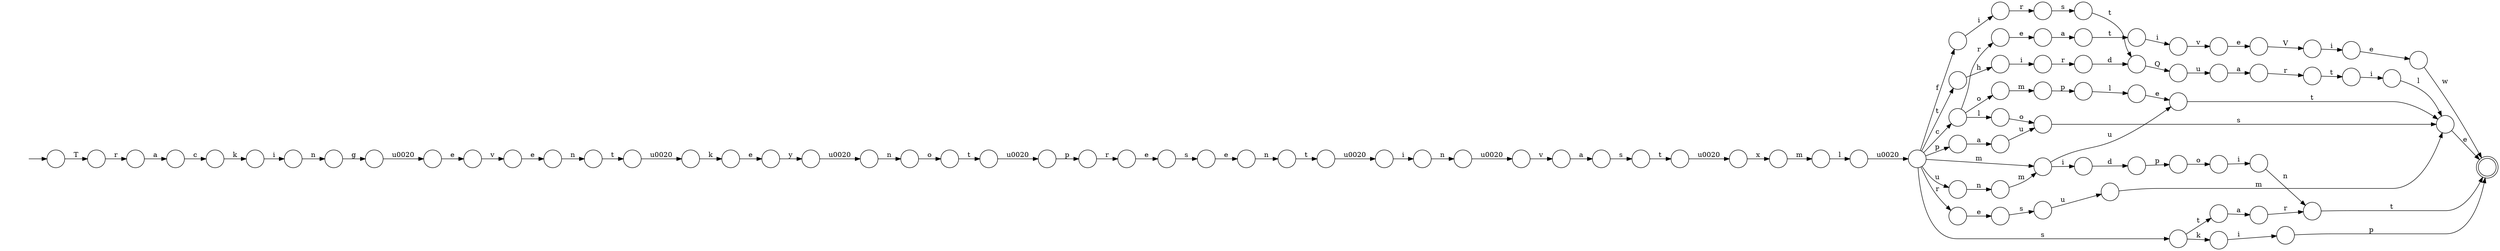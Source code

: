 digraph Automaton {
  rankdir = LR;
  0 [shape=circle,label=""];
  0 -> 43 [label="t"]
  1 [shape=circle,label=""];
  1 -> 93 [label="e"]
  2 [shape=circle,label=""];
  2 -> 64 [label="i"]
  3 [shape=circle,label=""];
  3 -> 41 [label="u"]
  4 [shape=circle,label=""];
  4 -> 71 [label="l"]
  4 -> 40 [label="o"]
  4 -> 33 [label="r"]
  5 [shape=circle,label=""];
  5 -> 30 [label="p"]
  6 [shape=circle,label=""];
  6 -> 98 [label="u"]
  7 [shape=circle,label=""];
  7 -> 53 [label="n"]
  8 [shape=circle,label=""];
  8 -> 14 [label="i"]
  9 [shape=circle,label=""];
  9 -> 69 [label="a"]
  10 [shape=circle,label=""];
  10 -> 28 [label="x"]
  11 [shape=circle,label=""];
  11 -> 65 [label="n"]
  12 [shape=circle,label=""];
  12 -> 67 [label="a"]
  13 [shape=circle,label=""];
  13 -> 48 [label="h"]
  14 [shape=circle,label=""];
  14 -> 81 [label="e"]
  15 [shape=circle,label=""];
  15 -> 52 [label="\u0020"]
  16 [shape=circle,label=""];
  16 -> 32 [label="u"]
  17 [shape=circle,label=""];
  17 -> 25 [label="e"]
  18 [shape=circle,label=""];
  18 -> 8 [label="V"]
  19 [shape=circle,label=""];
  19 -> 27 [label="r"]
  20 [shape=circle,label=""];
  20 -> 89 [label="t"]
  21 [shape=circle,label=""];
  21 -> 77 [label="e"]
  22 [shape=circle,label=""];
  22 -> 78 [label="n"]
  23 [shape=circle,label=""];
  23 -> 88 [label="\u0020"]
  24 [shape=circle,label=""];
  24 -> 17 [label="s"]
  25 [shape=circle,label=""];
  25 -> 55 [label="n"]
  26 [shape=circle,label=""];
  26 -> 7 [label="i"]
  27 [shape=circle,label=""];
  27 -> 89 [label="d"]
  28 [shape=circle,label=""];
  28 -> 94 [label="m"]
  29 [shape=circle,label=""];
  29 -> 38 [label="i"]
  30 [shape=circle,label=""];
  30 -> 50 [label="r"]
  31 [shape=circle,label=""];
  31 -> 10 [label="\u0020"]
  32 [shape=circle,label=""];
  32 -> 45 [label="a"]
  33 [shape=circle,label=""];
  33 -> 90 [label="e"]
  34 [shape=circle,label=""];
  34 -> 6 [label="a"]
  35 [shape=circle,label=""];
  35 -> 1 [label="t"]
  36 [shape=circle,label=""];
  36 -> 11 [label="\u0020"]
  37 [shape=circle,label=""];
  37 -> 3 [label="s"]
  38 [shape=circle,label=""];
  38 -> 54 [label="v"]
  39 [shape=circle,label=""];
  39 -> 47 [label="i"]
  39 -> 35 [label="u"]
  40 [shape=circle,label=""];
  40 -> 58 [label="m"]
  41 [shape=circle,label=""];
  41 -> 1 [label="m"]
  42 [shape=circle,label=""];
  42 -> 35 [label="e"]
  43 [shape=circle,label=""];
  43 -> 5 [label="\u0020"]
  44 [shape=circle,label=""];
  44 -> 79 [label="k"]
  45 [shape=circle,label=""];
  45 -> 86 [label="r"]
  46 [shape=circle,label=""];
  46 -> 97 [label="n"]
  47 [shape=circle,label=""];
  47 -> 56 [label="d"]
  48 [shape=circle,label=""];
  48 -> 19 [label="i"]
  49 [shape=circle,label=""];
  49 -> 26 [label="o"]
  50 [shape=circle,label=""];
  50 -> 24 [label="e"]
  51 [shape=circle,label=""];
  51 -> 80 [label="f"]
  51 -> 4 [label="c"]
  51 -> 13 [label="t"]
  51 -> 39 [label="m"]
  51 -> 34 [label="p"]
  51 -> 68 [label="s"]
  51 -> 46 [label="u"]
  51 -> 61 [label="r"]
  52 [shape=circle,label=""];
  52 -> 12 [label="v"]
  53 [shape=circle,label=""];
  53 -> 93 [label="t"]
  54 [shape=circle,label=""];
  54 -> 18 [label="e"]
  55 [shape=circle,label=""];
  55 -> 74 [label="t"]
  56 [shape=circle,label=""];
  56 -> 49 [label="p"]
  57 [shape=circle,label=""];
  57 -> 9 [label="r"]
  58 [shape=circle,label=""];
  58 -> 75 [label="p"]
  59 [shape=circle,label=""];
  59 -> 82 [label="a"]
  60 [shape=circle,label=""];
  60 -> 20 [label="s"]
  61 [shape=circle,label=""];
  61 -> 37 [label="e"]
  62 [shape=circle,label=""];
  62 -> 91 [label="i"]
  63 [shape=circle,label=""];
  63 -> 60 [label="r"]
  64 [shape=circle,label=""];
  64 -> 1 [label="l"]
  65 [shape=circle,label=""];
  65 -> 0 [label="o"]
  66 [shape=circle,label=""];
  66 -> 15 [label="n"]
  67 [shape=circle,label=""];
  67 -> 95 [label="s"]
  68 [shape=circle,label=""];
  68 -> 62 [label="k"]
  68 -> 59 [label="t"]
  69 [shape=circle,label=""];
  69 -> 44 [label="c"]
  70 [shape=circle,label=""];
  70 -> 73 [label="e"]
  71 [shape=circle,label=""];
  71 -> 98 [label="o"]
  72 [shape=circle,label=""];
  initial [shape=plaintext,label=""];
  initial -> 72
  72 -> 57 [label="T"]
  73 [shape=circle,label=""];
  73 -> 36 [label="y"]
  74 [shape=circle,label=""];
  74 -> 85 [label="\u0020"]
  75 [shape=circle,label=""];
  75 -> 42 [label="l"]
  76 [shape=circle,label=""];
  76 -> 87 [label="e"]
  77 [shape=circle,label=""];
  77 -> 96 [label="n"]
  78 [shape=circle,label=""];
  78 -> 84 [label="g"]
  79 [shape=circle,label=""];
  79 -> 22 [label="i"]
  80 [shape=circle,label=""];
  80 -> 63 [label="i"]
  81 [shape=circle,label=""];
  81 -> 93 [label="w"]
  82 [shape=circle,label=""];
  82 -> 53 [label="r"]
  83 [shape=circle,label=""];
  83 -> 29 [label="t"]
  84 [shape=circle,label=""];
  84 -> 76 [label="\u0020"]
  85 [shape=circle,label=""];
  85 -> 66 [label="i"]
  86 [shape=circle,label=""];
  86 -> 2 [label="t"]
  87 [shape=circle,label=""];
  87 -> 21 [label="v"]
  88 [shape=circle,label=""];
  88 -> 70 [label="k"]
  89 [shape=circle,label=""];
  89 -> 16 [label="Q"]
  90 [shape=circle,label=""];
  90 -> 83 [label="a"]
  91 [shape=circle,label=""];
  91 -> 93 [label="p"]
  92 [shape=circle,label=""];
  92 -> 51 [label="\u0020"]
  93 [shape=doublecircle,label=""];
  94 [shape=circle,label=""];
  94 -> 92 [label="l"]
  95 [shape=circle,label=""];
  95 -> 31 [label="t"]
  96 [shape=circle,label=""];
  96 -> 23 [label="t"]
  97 [shape=circle,label=""];
  97 -> 39 [label="m"]
  98 [shape=circle,label=""];
  98 -> 1 [label="s"]
}
